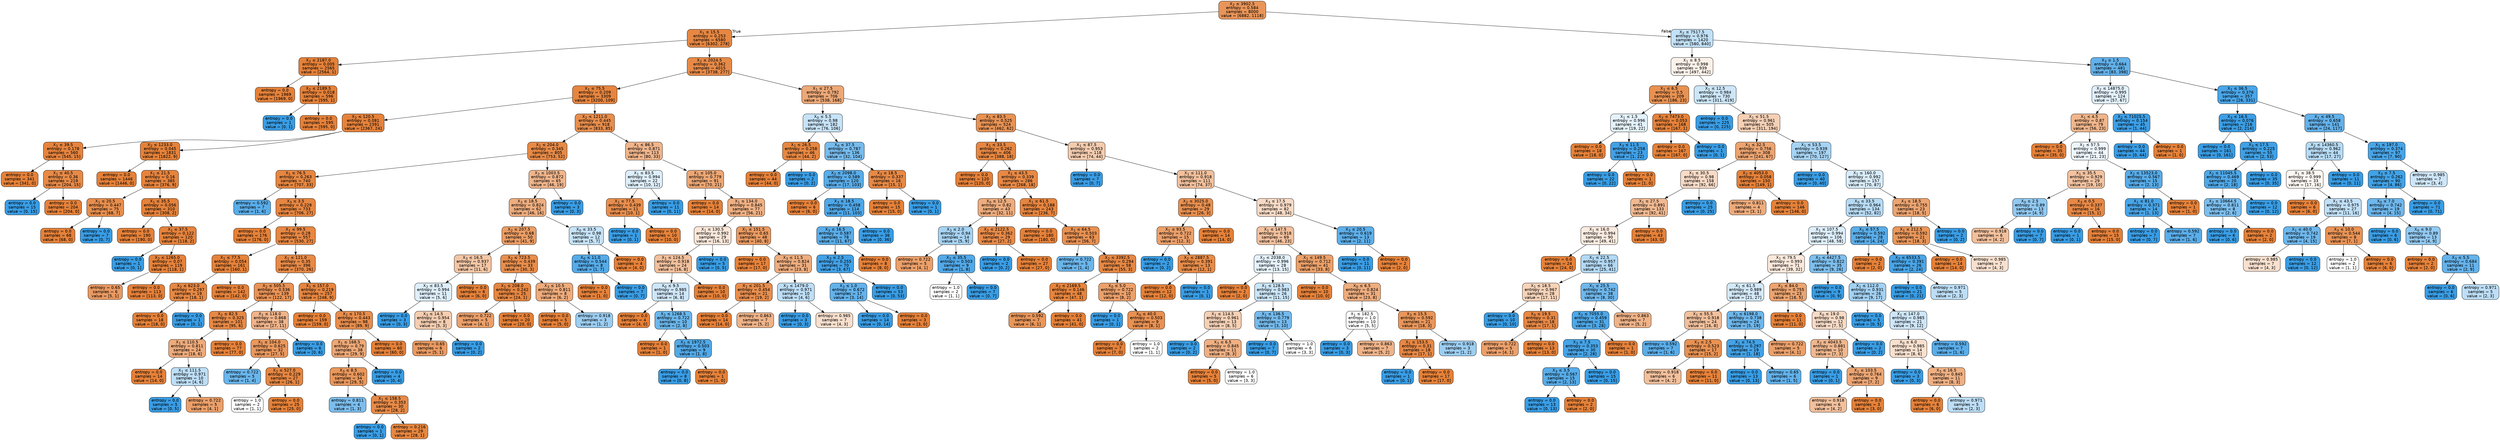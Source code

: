 digraph Tree {
node [shape=box, style="filled, rounded", color="black", fontname=helvetica] ;
edge [fontname=helvetica] ;
0 [label=<X<SUB>2</SUB> &le; 3902.5<br/>entropy = 0.584<br/>samples = 8000<br/>value = [6882, 1118]>, fillcolor="#e99559"] ;
1 [label=<X<SUB>1</SUB> &le; 15.5<br/>entropy = 0.253<br/>samples = 6580<br/>value = [6302, 278]>, fillcolor="#e68742"] ;
0 -> 1 [labeldistance=2.5, labelangle=45, headlabel="True"] ;
2 [label=<X<SUB>2</SUB> &le; 2187.0<br/>entropy = 0.005<br/>samples = 2565<br/>value = [2564, 1]>, fillcolor="#e58139"] ;
1 -> 2 ;
3 [label=<entropy = 0.0<br/>samples = 1969<br/>value = [1969, 0]>, fillcolor="#e58139"] ;
2 -> 3 ;
4 [label=<X<SUB>2</SUB> &le; 2189.5<br/>entropy = 0.018<br/>samples = 596<br/>value = [595, 1]>, fillcolor="#e58139"] ;
2 -> 4 ;
5 [label=<entropy = 0.0<br/>samples = 1<br/>value = [0, 1]>, fillcolor="#399de5"] ;
4 -> 5 ;
6 [label=<entropy = 0.0<br/>samples = 595<br/>value = [595, 0]>, fillcolor="#e58139"] ;
4 -> 6 ;
7 [label=<X<SUB>2</SUB> &le; 2024.5<br/>entropy = 0.362<br/>samples = 4015<br/>value = [3738, 277]>, fillcolor="#e78a48"] ;
1 -> 7 ;
8 [label=<X<SUB>1</SUB> &le; 75.5<br/>entropy = 0.209<br/>samples = 3309<br/>value = [3200, 109]>, fillcolor="#e68540"] ;
7 -> 8 ;
9 [label=<X<SUB>2</SUB> &le; 120.5<br/>entropy = 0.081<br/>samples = 2391<br/>value = [2367, 24]>, fillcolor="#e5823b"] ;
8 -> 9 ;
10 [label=<X<SUB>1</SUB> &le; 39.5<br/>entropy = 0.178<br/>samples = 560<br/>value = [545, 15]>, fillcolor="#e6843e"] ;
9 -> 10 ;
11 [label=<entropy = 0.0<br/>samples = 341<br/>value = [341, 0]>, fillcolor="#e58139"] ;
10 -> 11 ;
12 [label=<X<SUB>1</SUB> &le; 40.5<br/>entropy = 0.36<br/>samples = 219<br/>value = [204, 15]>, fillcolor="#e78a48"] ;
10 -> 12 ;
13 [label=<entropy = 0.0<br/>samples = 15<br/>value = [0, 15]>, fillcolor="#399de5"] ;
12 -> 13 ;
14 [label=<entropy = 0.0<br/>samples = 204<br/>value = [204, 0]>, fillcolor="#e58139"] ;
12 -> 14 ;
15 [label=<X<SUB>2</SUB> &le; 1233.0<br/>entropy = 0.045<br/>samples = 1831<br/>value = [1822, 9]>, fillcolor="#e5823a"] ;
9 -> 15 ;
16 [label=<entropy = 0.0<br/>samples = 1446<br/>value = [1446, 0]>, fillcolor="#e58139"] ;
15 -> 16 ;
17 [label=<X<SUB>1</SUB> &le; 21.5<br/>entropy = 0.16<br/>samples = 385<br/>value = [376, 9]>, fillcolor="#e6843e"] ;
15 -> 17 ;
18 [label=<X<SUB>1</SUB> &le; 20.5<br/>entropy = 0.447<br/>samples = 75<br/>value = [68, 7]>, fillcolor="#e88e4d"] ;
17 -> 18 ;
19 [label=<entropy = 0.0<br/>samples = 68<br/>value = [68, 0]>, fillcolor="#e58139"] ;
18 -> 19 ;
20 [label=<entropy = 0.0<br/>samples = 7<br/>value = [0, 7]>, fillcolor="#399de5"] ;
18 -> 20 ;
21 [label=<X<SUB>1</SUB> &le; 35.5<br/>entropy = 0.056<br/>samples = 310<br/>value = [308, 2]>, fillcolor="#e5823a"] ;
17 -> 21 ;
22 [label=<entropy = 0.0<br/>samples = 190<br/>value = [190, 0]>, fillcolor="#e58139"] ;
21 -> 22 ;
23 [label=<X<SUB>1</SUB> &le; 37.5<br/>entropy = 0.122<br/>samples = 120<br/>value = [118, 2]>, fillcolor="#e5833c"] ;
21 -> 23 ;
24 [label=<entropy = 0.0<br/>samples = 1<br/>value = [0, 1]>, fillcolor="#399de5"] ;
23 -> 24 ;
25 [label=<X<SUB>2</SUB> &le; 1265.0<br/>entropy = 0.07<br/>samples = 119<br/>value = [118, 1]>, fillcolor="#e5823b"] ;
23 -> 25 ;
26 [label=<entropy = 0.65<br/>samples = 6<br/>value = [5, 1]>, fillcolor="#ea9a61"] ;
25 -> 26 ;
27 [label=<entropy = 0.0<br/>samples = 113<br/>value = [113, 0]>, fillcolor="#e58139"] ;
25 -> 27 ;
28 [label=<X<SUB>2</SUB> &le; 1211.0<br/>entropy = 0.445<br/>samples = 918<br/>value = [833, 85]>, fillcolor="#e88e4d"] ;
8 -> 28 ;
29 [label=<X<SUB>1</SUB> &le; 204.0<br/>entropy = 0.345<br/>samples = 805<br/>value = [753, 52]>, fillcolor="#e78a47"] ;
28 -> 29 ;
30 [label=<X<SUB>1</SUB> &le; 76.5<br/>entropy = 0.263<br/>samples = 740<br/>value = [707, 33]>, fillcolor="#e68742"] ;
29 -> 30 ;
31 [label=<entropy = 0.592<br/>samples = 7<br/>value = [1, 6]>, fillcolor="#5aade9"] ;
30 -> 31 ;
32 [label=<X<SUB>3</SUB> &le; 3.5<br/>entropy = 0.228<br/>samples = 733<br/>value = [706, 27]>, fillcolor="#e68641"] ;
30 -> 32 ;
33 [label=<entropy = 0.0<br/>samples = 176<br/>value = [176, 0]>, fillcolor="#e58139"] ;
32 -> 33 ;
34 [label=<X<SUB>1</SUB> &le; 99.5<br/>entropy = 0.28<br/>samples = 557<br/>value = [530, 27]>, fillcolor="#e68743"] ;
32 -> 34 ;
35 [label=<X<SUB>1</SUB> &le; 77.5<br/>entropy = 0.054<br/>samples = 161<br/>value = [160, 1]>, fillcolor="#e5823a"] ;
34 -> 35 ;
36 [label=<X<SUB>2</SUB> &le; 623.0<br/>entropy = 0.297<br/>samples = 19<br/>value = [18, 1]>, fillcolor="#e68844"] ;
35 -> 36 ;
37 [label=<entropy = 0.0<br/>samples = 18<br/>value = [18, 0]>, fillcolor="#e58139"] ;
36 -> 37 ;
38 [label=<entropy = 0.0<br/>samples = 1<br/>value = [0, 1]>, fillcolor="#399de5"] ;
36 -> 38 ;
39 [label=<entropy = 0.0<br/>samples = 142<br/>value = [142, 0]>, fillcolor="#e58139"] ;
35 -> 39 ;
40 [label=<X<SUB>1</SUB> &le; 121.0<br/>entropy = 0.35<br/>samples = 396<br/>value = [370, 26]>, fillcolor="#e78a47"] ;
34 -> 40 ;
41 [label=<X<SUB>2</SUB> &le; 505.5<br/>entropy = 0.536<br/>samples = 139<br/>value = [122, 17]>, fillcolor="#e99355"] ;
40 -> 41 ;
42 [label=<X<SUB>2</SUB> &le; 82.5<br/>entropy = 0.325<br/>samples = 101<br/>value = [95, 6]>, fillcolor="#e78946"] ;
41 -> 42 ;
43 [label=<X<SUB>1</SUB> &le; 110.5<br/>entropy = 0.811<br/>samples = 24<br/>value = [18, 6]>, fillcolor="#eeab7b"] ;
42 -> 43 ;
44 [label=<entropy = 0.0<br/>samples = 14<br/>value = [14, 0]>, fillcolor="#e58139"] ;
43 -> 44 ;
45 [label=<X<SUB>1</SUB> &le; 111.5<br/>entropy = 0.971<br/>samples = 10<br/>value = [4, 6]>, fillcolor="#bddef6"] ;
43 -> 45 ;
46 [label=<entropy = 0.0<br/>samples = 5<br/>value = [0, 5]>, fillcolor="#399de5"] ;
45 -> 46 ;
47 [label=<entropy = 0.722<br/>samples = 5<br/>value = [4, 1]>, fillcolor="#eca06a"] ;
45 -> 47 ;
48 [label=<entropy = 0.0<br/>samples = 77<br/>value = [77, 0]>, fillcolor="#e58139"] ;
42 -> 48 ;
49 [label=<X<SUB>1</SUB> &le; 118.0<br/>entropy = 0.868<br/>samples = 38<br/>value = [27, 11]>, fillcolor="#f0b48a"] ;
41 -> 49 ;
50 [label=<X<SUB>1</SUB> &le; 104.0<br/>entropy = 0.625<br/>samples = 32<br/>value = [27, 5]>, fillcolor="#ea985e"] ;
49 -> 50 ;
51 [label=<entropy = 0.722<br/>samples = 5<br/>value = [1, 4]>, fillcolor="#6ab6ec"] ;
50 -> 51 ;
52 [label=<X<SUB>2</SUB> &le; 527.0<br/>entropy = 0.229<br/>samples = 27<br/>value = [26, 1]>, fillcolor="#e68641"] ;
50 -> 52 ;
53 [label=<entropy = 1.0<br/>samples = 2<br/>value = [1, 1]>, fillcolor="#ffffff"] ;
52 -> 53 ;
54 [label=<entropy = 0.0<br/>samples = 25<br/>value = [25, 0]>, fillcolor="#e58139"] ;
52 -> 54 ;
55 [label=<entropy = 0.0<br/>samples = 6<br/>value = [0, 6]>, fillcolor="#399de5"] ;
49 -> 55 ;
56 [label=<X<SUB>1</SUB> &le; 157.0<br/>entropy = 0.219<br/>samples = 257<br/>value = [248, 9]>, fillcolor="#e68640"] ;
40 -> 56 ;
57 [label=<entropy = 0.0<br/>samples = 159<br/>value = [159, 0]>, fillcolor="#e58139"] ;
56 -> 57 ;
58 [label=<X<SUB>1</SUB> &le; 170.5<br/>entropy = 0.443<br/>samples = 98<br/>value = [89, 9]>, fillcolor="#e88e4d"] ;
56 -> 58 ;
59 [label=<X<SUB>1</SUB> &le; 168.5<br/>entropy = 0.79<br/>samples = 38<br/>value = [29, 9]>, fillcolor="#eda876"] ;
58 -> 59 ;
60 [label=<X<SUB>3</SUB> &le; 8.5<br/>entropy = 0.602<br/>samples = 34<br/>value = [29, 5]>, fillcolor="#e9975b"] ;
59 -> 60 ;
61 [label=<entropy = 0.811<br/>samples = 4<br/>value = [1, 3]>, fillcolor="#7bbeee"] ;
60 -> 61 ;
62 [label=<X<SUB>1</SUB> &le; 158.5<br/>entropy = 0.353<br/>samples = 30<br/>value = [28, 2]>, fillcolor="#e78a47"] ;
60 -> 62 ;
63 [label=<entropy = 0.0<br/>samples = 1<br/>value = [0, 1]>, fillcolor="#399de5"] ;
62 -> 63 ;
64 [label=<entropy = 0.216<br/>samples = 29<br/>value = [28, 1]>, fillcolor="#e68640"] ;
62 -> 64 ;
65 [label=<entropy = 0.0<br/>samples = 4<br/>value = [0, 4]>, fillcolor="#399de5"] ;
59 -> 65 ;
66 [label=<entropy = 0.0<br/>samples = 60<br/>value = [60, 0]>, fillcolor="#e58139"] ;
58 -> 66 ;
67 [label=<X<SUB>2</SUB> &le; 1003.5<br/>entropy = 0.872<br/>samples = 65<br/>value = [46, 19]>, fillcolor="#f0b58b"] ;
29 -> 67 ;
68 [label=<X<SUB>3</SUB> &le; 18.5<br/>entropy = 0.824<br/>samples = 62<br/>value = [46, 16]>, fillcolor="#eead7e"] ;
67 -> 68 ;
69 [label=<X<SUB>2</SUB> &le; 207.5<br/>entropy = 0.68<br/>samples = 50<br/>value = [41, 9]>, fillcolor="#eb9d64"] ;
68 -> 69 ;
70 [label=<X<SUB>3</SUB> &le; 16.5<br/>entropy = 0.937<br/>samples = 17<br/>value = [11, 6]>, fillcolor="#f3c6a5"] ;
69 -> 70 ;
71 [label=<X<SUB>2</SUB> &le; 83.5<br/>entropy = 0.994<br/>samples = 11<br/>value = [5, 6]>, fillcolor="#deeffb"] ;
70 -> 71 ;
72 [label=<entropy = 0.0<br/>samples = 3<br/>value = [0, 3]>, fillcolor="#399de5"] ;
71 -> 72 ;
73 [label=<X<SUB>3</SUB> &le; 14.5<br/>entropy = 0.954<br/>samples = 8<br/>value = [5, 3]>, fillcolor="#f5cdb0"] ;
71 -> 73 ;
74 [label=<entropy = 0.65<br/>samples = 6<br/>value = [5, 1]>, fillcolor="#ea9a61"] ;
73 -> 74 ;
75 [label=<entropy = 0.0<br/>samples = 2<br/>value = [0, 2]>, fillcolor="#399de5"] ;
73 -> 75 ;
76 [label=<entropy = 0.0<br/>samples = 6<br/>value = [6, 0]>, fillcolor="#e58139"] ;
70 -> 76 ;
77 [label=<X<SUB>2</SUB> &le; 723.5<br/>entropy = 0.439<br/>samples = 33<br/>value = [30, 3]>, fillcolor="#e88e4d"] ;
69 -> 77 ;
78 [label=<X<SUB>1</SUB> &le; 208.0<br/>entropy = 0.242<br/>samples = 25<br/>value = [24, 1]>, fillcolor="#e68641"] ;
77 -> 78 ;
79 [label=<entropy = 0.722<br/>samples = 5<br/>value = [4, 1]>, fillcolor="#eca06a"] ;
78 -> 79 ;
80 [label=<entropy = 0.0<br/>samples = 20<br/>value = [20, 0]>, fillcolor="#e58139"] ;
78 -> 80 ;
81 [label=<X<SUB>3</SUB> &le; 10.5<br/>entropy = 0.811<br/>samples = 8<br/>value = [6, 2]>, fillcolor="#eeab7b"] ;
77 -> 81 ;
82 [label=<entropy = 0.0<br/>samples = 5<br/>value = [5, 0]>, fillcolor="#e58139"] ;
81 -> 82 ;
83 [label=<entropy = 0.918<br/>samples = 3<br/>value = [1, 2]>, fillcolor="#9ccef2"] ;
81 -> 83 ;
84 [label=<X<SUB>0</SUB> &le; 33.5<br/>entropy = 0.98<br/>samples = 12<br/>value = [5, 7]>, fillcolor="#c6e3f8"] ;
68 -> 84 ;
85 [label=<X<SUB>0</SUB> &le; 11.0<br/>entropy = 0.544<br/>samples = 8<br/>value = [1, 7]>, fillcolor="#55abe9"] ;
84 -> 85 ;
86 [label=<entropy = 0.0<br/>samples = 1<br/>value = [1, 0]>, fillcolor="#e58139"] ;
85 -> 86 ;
87 [label=<entropy = 0.0<br/>samples = 7<br/>value = [0, 7]>, fillcolor="#399de5"] ;
85 -> 87 ;
88 [label=<entropy = 0.0<br/>samples = 4<br/>value = [4, 0]>, fillcolor="#e58139"] ;
84 -> 88 ;
89 [label=<entropy = 0.0<br/>samples = 3<br/>value = [0, 3]>, fillcolor="#399de5"] ;
67 -> 89 ;
90 [label=<X<SUB>1</SUB> &le; 86.5<br/>entropy = 0.871<br/>samples = 113<br/>value = [80, 33]>, fillcolor="#f0b58b"] ;
28 -> 90 ;
91 [label=<X<SUB>1</SUB> &le; 83.5<br/>entropy = 0.994<br/>samples = 22<br/>value = [10, 12]>, fillcolor="#deeffb"] ;
90 -> 91 ;
92 [label=<X<SUB>1</SUB> &le; 77.5<br/>entropy = 0.439<br/>samples = 11<br/>value = [10, 1]>, fillcolor="#e88e4d"] ;
91 -> 92 ;
93 [label=<entropy = 0.0<br/>samples = 1<br/>value = [0, 1]>, fillcolor="#399de5"] ;
92 -> 93 ;
94 [label=<entropy = 0.0<br/>samples = 10<br/>value = [10, 0]>, fillcolor="#e58139"] ;
92 -> 94 ;
95 [label=<entropy = 0.0<br/>samples = 11<br/>value = [0, 11]>, fillcolor="#399de5"] ;
91 -> 95 ;
96 [label=<X<SUB>1</SUB> &le; 105.0<br/>entropy = 0.779<br/>samples = 91<br/>value = [70, 21]>, fillcolor="#eda774"] ;
90 -> 96 ;
97 [label=<entropy = 0.0<br/>samples = 14<br/>value = [14, 0]>, fillcolor="#e58139"] ;
96 -> 97 ;
98 [label=<X<SUB>1</SUB> &le; 134.0<br/>entropy = 0.845<br/>samples = 77<br/>value = [56, 21]>, fillcolor="#efb083"] ;
96 -> 98 ;
99 [label=<X<SUB>1</SUB> &le; 130.5<br/>entropy = 0.992<br/>samples = 29<br/>value = [16, 13]>, fillcolor="#fae7da"] ;
98 -> 99 ;
100 [label=<X<SUB>1</SUB> &le; 124.5<br/>entropy = 0.918<br/>samples = 24<br/>value = [16, 8]>, fillcolor="#f2c09c"] ;
99 -> 100 ;
101 [label=<X<SUB>0</SUB> &le; 9.5<br/>entropy = 0.985<br/>samples = 14<br/>value = [6, 8]>, fillcolor="#cee6f8"] ;
100 -> 101 ;
102 [label=<entropy = 0.0<br/>samples = 4<br/>value = [4, 0]>, fillcolor="#e58139"] ;
101 -> 102 ;
103 [label=<X<SUB>2</SUB> &le; 1268.5<br/>entropy = 0.722<br/>samples = 10<br/>value = [2, 8]>, fillcolor="#6ab6ec"] ;
101 -> 103 ;
104 [label=<entropy = 0.0<br/>samples = 1<br/>value = [1, 0]>, fillcolor="#e58139"] ;
103 -> 104 ;
105 [label=<X<SUB>2</SUB> &le; 1972.5<br/>entropy = 0.503<br/>samples = 9<br/>value = [1, 8]>, fillcolor="#52a9e8"] ;
103 -> 105 ;
106 [label=<entropy = 0.0<br/>samples = 8<br/>value = [0, 8]>, fillcolor="#399de5"] ;
105 -> 106 ;
107 [label=<entropy = 0.0<br/>samples = 1<br/>value = [1, 0]>, fillcolor="#e58139"] ;
105 -> 107 ;
108 [label=<entropy = 0.0<br/>samples = 10<br/>value = [10, 0]>, fillcolor="#e58139"] ;
100 -> 108 ;
109 [label=<entropy = 0.0<br/>samples = 5<br/>value = [0, 5]>, fillcolor="#399de5"] ;
99 -> 109 ;
110 [label=<X<SUB>1</SUB> &le; 151.5<br/>entropy = 0.65<br/>samples = 48<br/>value = [40, 8]>, fillcolor="#ea9a61"] ;
98 -> 110 ;
111 [label=<entropy = 0.0<br/>samples = 17<br/>value = [17, 0]>, fillcolor="#e58139"] ;
110 -> 111 ;
112 [label=<X<SUB>3</SUB> &le; 11.5<br/>entropy = 0.824<br/>samples = 31<br/>value = [23, 8]>, fillcolor="#eead7e"] ;
110 -> 112 ;
113 [label=<X<SUB>1</SUB> &le; 201.5<br/>entropy = 0.454<br/>samples = 21<br/>value = [19, 2]>, fillcolor="#e88e4e"] ;
112 -> 113 ;
114 [label=<entropy = 0.0<br/>samples = 14<br/>value = [14, 0]>, fillcolor="#e58139"] ;
113 -> 114 ;
115 [label=<entropy = 0.863<br/>samples = 7<br/>value = [5, 2]>, fillcolor="#efb388"] ;
113 -> 115 ;
116 [label=<X<SUB>2</SUB> &le; 1479.0<br/>entropy = 0.971<br/>samples = 10<br/>value = [4, 6]>, fillcolor="#bddef6"] ;
112 -> 116 ;
117 [label=<entropy = 0.0<br/>samples = 3<br/>value = [0, 3]>, fillcolor="#399de5"] ;
116 -> 117 ;
118 [label=<entropy = 0.985<br/>samples = 7<br/>value = [4, 3]>, fillcolor="#f8e0ce"] ;
116 -> 118 ;
119 [label=<X<SUB>1</SUB> &le; 27.5<br/>entropy = 0.792<br/>samples = 706<br/>value = [538, 168]>, fillcolor="#eda877"] ;
7 -> 119 ;
120 [label=<X<SUB>0</SUB> &le; 5.5<br/>entropy = 0.98<br/>samples = 182<br/>value = [76, 106]>, fillcolor="#c7e3f8"] ;
119 -> 120 ;
121 [label=<X<SUB>1</SUB> &le; 26.5<br/>entropy = 0.258<br/>samples = 46<br/>value = [44, 2]>, fillcolor="#e68742"] ;
120 -> 121 ;
122 [label=<entropy = 0.0<br/>samples = 44<br/>value = [44, 0]>, fillcolor="#e58139"] ;
121 -> 122 ;
123 [label=<entropy = 0.0<br/>samples = 2<br/>value = [0, 2]>, fillcolor="#399de5"] ;
121 -> 123 ;
124 [label=<X<SUB>0</SUB> &le; 37.5<br/>entropy = 0.787<br/>samples = 136<br/>value = [32, 104]>, fillcolor="#76bbed"] ;
120 -> 124 ;
125 [label=<X<SUB>2</SUB> &le; 2098.0<br/>entropy = 0.589<br/>samples = 120<br/>value = [17, 103]>, fillcolor="#5aade9"] ;
124 -> 125 ;
126 [label=<entropy = 0.0<br/>samples = 6<br/>value = [6, 0]>, fillcolor="#e58139"] ;
125 -> 126 ;
127 [label=<X<SUB>3</SUB> &le; 18.5<br/>entropy = 0.458<br/>samples = 114<br/>value = [11, 103]>, fillcolor="#4ea7e8"] ;
125 -> 127 ;
128 [label=<X<SUB>3</SUB> &le; 16.5<br/>entropy = 0.587<br/>samples = 78<br/>value = [11, 67]>, fillcolor="#5aade9"] ;
127 -> 128 ;
129 [label=<X<SUB>3</SUB> &le; 2.5<br/>entropy = 0.255<br/>samples = 70<br/>value = [3, 67]>, fillcolor="#42a1e6"] ;
128 -> 129 ;
130 [label=<X<SUB>3</SUB> &le; 1.0<br/>entropy = 0.672<br/>samples = 17<br/>value = [3, 14]>, fillcolor="#63b2eb"] ;
129 -> 130 ;
131 [label=<entropy = 0.0<br/>samples = 14<br/>value = [0, 14]>, fillcolor="#399de5"] ;
130 -> 131 ;
132 [label=<entropy = 0.0<br/>samples = 3<br/>value = [3, 0]>, fillcolor="#e58139"] ;
130 -> 132 ;
133 [label=<entropy = 0.0<br/>samples = 53<br/>value = [0, 53]>, fillcolor="#399de5"] ;
129 -> 133 ;
134 [label=<entropy = 0.0<br/>samples = 8<br/>value = [8, 0]>, fillcolor="#e58139"] ;
128 -> 134 ;
135 [label=<entropy = 0.0<br/>samples = 36<br/>value = [0, 36]>, fillcolor="#399de5"] ;
127 -> 135 ;
136 [label=<X<SUB>3</SUB> &le; 18.5<br/>entropy = 0.337<br/>samples = 16<br/>value = [15, 1]>, fillcolor="#e78946"] ;
124 -> 136 ;
137 [label=<entropy = 0.0<br/>samples = 15<br/>value = [15, 0]>, fillcolor="#e58139"] ;
136 -> 137 ;
138 [label=<entropy = 0.0<br/>samples = 1<br/>value = [0, 1]>, fillcolor="#399de5"] ;
136 -> 138 ;
139 [label=<X<SUB>1</SUB> &le; 83.5<br/>entropy = 0.525<br/>samples = 524<br/>value = [462, 62]>, fillcolor="#e89254"] ;
119 -> 139 ;
140 [label=<X<SUB>1</SUB> &le; 33.5<br/>entropy = 0.262<br/>samples = 406<br/>value = [388, 18]>, fillcolor="#e68742"] ;
139 -> 140 ;
141 [label=<entropy = 0.0<br/>samples = 120<br/>value = [120, 0]>, fillcolor="#e58139"] ;
140 -> 141 ;
142 [label=<X<SUB>1</SUB> &le; 43.5<br/>entropy = 0.339<br/>samples = 286<br/>value = [268, 18]>, fillcolor="#e78946"] ;
140 -> 142 ;
143 [label=<X<SUB>0</SUB> &le; 12.5<br/>entropy = 0.82<br/>samples = 43<br/>value = [32, 11]>, fillcolor="#eeac7d"] ;
142 -> 143 ;
144 [label=<X<SUB>3</SUB> &le; 2.0<br/>entropy = 0.94<br/>samples = 14<br/>value = [5, 9]>, fillcolor="#a7d3f3"] ;
143 -> 144 ;
145 [label=<entropy = 0.722<br/>samples = 5<br/>value = [4, 1]>, fillcolor="#eca06a"] ;
144 -> 145 ;
146 [label=<X<SUB>1</SUB> &le; 35.5<br/>entropy = 0.503<br/>samples = 9<br/>value = [1, 8]>, fillcolor="#52a9e8"] ;
144 -> 146 ;
147 [label=<entropy = 1.0<br/>samples = 2<br/>value = [1, 1]>, fillcolor="#ffffff"] ;
146 -> 147 ;
148 [label=<entropy = 0.0<br/>samples = 7<br/>value = [0, 7]>, fillcolor="#399de5"] ;
146 -> 148 ;
149 [label=<X<SUB>2</SUB> &le; 2122.5<br/>entropy = 0.362<br/>samples = 29<br/>value = [27, 2]>, fillcolor="#e78a48"] ;
143 -> 149 ;
150 [label=<entropy = 0.0<br/>samples = 2<br/>value = [0, 2]>, fillcolor="#399de5"] ;
149 -> 150 ;
151 [label=<entropy = 0.0<br/>samples = 27<br/>value = [27, 0]>, fillcolor="#e58139"] ;
149 -> 151 ;
152 [label=<X<SUB>1</SUB> &le; 61.5<br/>entropy = 0.188<br/>samples = 243<br/>value = [236, 7]>, fillcolor="#e6853f"] ;
142 -> 152 ;
153 [label=<entropy = 0.0<br/>samples = 180<br/>value = [180, 0]>, fillcolor="#e58139"] ;
152 -> 153 ;
154 [label=<X<SUB>1</SUB> &le; 64.5<br/>entropy = 0.503<br/>samples = 63<br/>value = [56, 7]>, fillcolor="#e89152"] ;
152 -> 154 ;
155 [label=<entropy = 0.722<br/>samples = 5<br/>value = [1, 4]>, fillcolor="#6ab6ec"] ;
154 -> 155 ;
156 [label=<X<SUB>2</SUB> &le; 3392.5<br/>entropy = 0.294<br/>samples = 58<br/>value = [55, 3]>, fillcolor="#e68844"] ;
154 -> 156 ;
157 [label=<X<SUB>2</SUB> &le; 2169.5<br/>entropy = 0.146<br/>samples = 48<br/>value = [47, 1]>, fillcolor="#e6843d"] ;
156 -> 157 ;
158 [label=<entropy = 0.592<br/>samples = 7<br/>value = [6, 1]>, fillcolor="#e9965a"] ;
157 -> 158 ;
159 [label=<entropy = 0.0<br/>samples = 41<br/>value = [41, 0]>, fillcolor="#e58139"] ;
157 -> 159 ;
160 [label=<X<SUB>0</SUB> &le; 5.0<br/>entropy = 0.722<br/>samples = 10<br/>value = [8, 2]>, fillcolor="#eca06a"] ;
156 -> 160 ;
161 [label=<entropy = 0.0<br/>samples = 1<br/>value = [0, 1]>, fillcolor="#399de5"] ;
160 -> 161 ;
162 [label=<X<SUB>0</SUB> &le; 40.0<br/>entropy = 0.503<br/>samples = 9<br/>value = [8, 1]>, fillcolor="#e89152"] ;
160 -> 162 ;
163 [label=<entropy = 0.0<br/>samples = 7<br/>value = [7, 0]>, fillcolor="#e58139"] ;
162 -> 163 ;
164 [label=<entropy = 1.0<br/>samples = 2<br/>value = [1, 1]>, fillcolor="#ffffff"] ;
162 -> 164 ;
165 [label=<X<SUB>1</SUB> &le; 87.5<br/>entropy = 0.953<br/>samples = 118<br/>value = [74, 44]>, fillcolor="#f4ccaf"] ;
139 -> 165 ;
166 [label=<entropy = 0.0<br/>samples = 7<br/>value = [0, 7]>, fillcolor="#399de5"] ;
165 -> 166 ;
167 [label=<X<SUB>1</SUB> &le; 111.0<br/>entropy = 0.918<br/>samples = 111<br/>value = [74, 37]>, fillcolor="#f2c09c"] ;
165 -> 167 ;
168 [label=<X<SUB>2</SUB> &le; 3025.0<br/>entropy = 0.48<br/>samples = 29<br/>value = [26, 3]>, fillcolor="#e89050"] ;
167 -> 168 ;
169 [label=<X<SUB>1</SUB> &le; 93.5<br/>entropy = 0.722<br/>samples = 15<br/>value = [12, 3]>, fillcolor="#eca06a"] ;
168 -> 169 ;
170 [label=<entropy = 0.0<br/>samples = 2<br/>value = [0, 2]>, fillcolor="#399de5"] ;
169 -> 170 ;
171 [label=<X<SUB>2</SUB> &le; 2887.5<br/>entropy = 0.391<br/>samples = 13<br/>value = [12, 1]>, fillcolor="#e78c49"] ;
169 -> 171 ;
172 [label=<entropy = 0.0<br/>samples = 12<br/>value = [12, 0]>, fillcolor="#e58139"] ;
171 -> 172 ;
173 [label=<entropy = 0.0<br/>samples = 1<br/>value = [0, 1]>, fillcolor="#399de5"] ;
171 -> 173 ;
174 [label=<entropy = 0.0<br/>samples = 14<br/>value = [14, 0]>, fillcolor="#e58139"] ;
168 -> 174 ;
175 [label=<X<SUB>3</SUB> &le; 17.5<br/>entropy = 0.979<br/>samples = 82<br/>value = [48, 34]>, fillcolor="#f7dac5"] ;
167 -> 175 ;
176 [label=<X<SUB>1</SUB> &le; 147.5<br/>entropy = 0.918<br/>samples = 69<br/>value = [46, 23]>, fillcolor="#f2c09c"] ;
175 -> 176 ;
177 [label=<X<SUB>2</SUB> &le; 2038.0<br/>entropy = 0.996<br/>samples = 28<br/>value = [13, 15]>, fillcolor="#e5f2fc"] ;
176 -> 177 ;
178 [label=<entropy = 0.0<br/>samples = 2<br/>value = [2, 0]>, fillcolor="#e58139"] ;
177 -> 178 ;
179 [label=<X<SUB>1</SUB> &le; 128.5<br/>entropy = 0.983<br/>samples = 26<br/>value = [11, 15]>, fillcolor="#cae5f8"] ;
177 -> 179 ;
180 [label=<X<SUB>1</SUB> &le; 114.5<br/>entropy = 0.961<br/>samples = 13<br/>value = [8, 5]>, fillcolor="#f5d0b5"] ;
179 -> 180 ;
181 [label=<entropy = 0.0<br/>samples = 2<br/>value = [0, 2]>, fillcolor="#399de5"] ;
180 -> 181 ;
182 [label=<X<SUB>3</SUB> &le; 6.5<br/>entropy = 0.845<br/>samples = 11<br/>value = [8, 3]>, fillcolor="#efb083"] ;
180 -> 182 ;
183 [label=<entropy = 0.0<br/>samples = 5<br/>value = [5, 0]>, fillcolor="#e58139"] ;
182 -> 183 ;
184 [label=<entropy = 1.0<br/>samples = 6<br/>value = [3, 3]>, fillcolor="#ffffff"] ;
182 -> 184 ;
185 [label=<X<SUB>1</SUB> &le; 136.5<br/>entropy = 0.779<br/>samples = 13<br/>value = [3, 10]>, fillcolor="#74baed"] ;
179 -> 185 ;
186 [label=<entropy = 0.0<br/>samples = 7<br/>value = [0, 7]>, fillcolor="#399de5"] ;
185 -> 186 ;
187 [label=<entropy = 1.0<br/>samples = 6<br/>value = [3, 3]>, fillcolor="#ffffff"] ;
185 -> 187 ;
188 [label=<X<SUB>1</SUB> &le; 149.5<br/>entropy = 0.712<br/>samples = 41<br/>value = [33, 8]>, fillcolor="#eba069"] ;
176 -> 188 ;
189 [label=<entropy = 0.0<br/>samples = 10<br/>value = [10, 0]>, fillcolor="#e58139"] ;
188 -> 189 ;
190 [label=<X<SUB>0</SUB> &le; 6.5<br/>entropy = 0.824<br/>samples = 31<br/>value = [23, 8]>, fillcolor="#eead7e"] ;
188 -> 190 ;
191 [label=<X<SUB>1</SUB> &le; 182.5<br/>entropy = 1.0<br/>samples = 10<br/>value = [5, 5]>, fillcolor="#ffffff"] ;
190 -> 191 ;
192 [label=<entropy = 0.0<br/>samples = 3<br/>value = [0, 3]>, fillcolor="#399de5"] ;
191 -> 192 ;
193 [label=<entropy = 0.863<br/>samples = 7<br/>value = [5, 2]>, fillcolor="#efb388"] ;
191 -> 193 ;
194 [label=<X<SUB>3</SUB> &le; 15.5<br/>entropy = 0.592<br/>samples = 21<br/>value = [18, 3]>, fillcolor="#e9965a"] ;
190 -> 194 ;
195 [label=<X<SUB>1</SUB> &le; 153.5<br/>entropy = 0.31<br/>samples = 18<br/>value = [17, 1]>, fillcolor="#e78845"] ;
194 -> 195 ;
196 [label=<entropy = 0.0<br/>samples = 1<br/>value = [0, 1]>, fillcolor="#399de5"] ;
195 -> 196 ;
197 [label=<entropy = 0.0<br/>samples = 17<br/>value = [17, 0]>, fillcolor="#e58139"] ;
195 -> 197 ;
198 [label=<entropy = 0.918<br/>samples = 3<br/>value = [1, 2]>, fillcolor="#9ccef2"] ;
194 -> 198 ;
199 [label=<X<SUB>3</SUB> &le; 20.5<br/>entropy = 0.619<br/>samples = 13<br/>value = [2, 11]>, fillcolor="#5dafea"] ;
175 -> 199 ;
200 [label=<entropy = 0.0<br/>samples = 11<br/>value = [0, 11]>, fillcolor="#399de5"] ;
199 -> 200 ;
201 [label=<entropy = 0.0<br/>samples = 2<br/>value = [2, 0]>, fillcolor="#e58139"] ;
199 -> 201 ;
202 [label=<X<SUB>2</SUB> &le; 7517.5<br/>entropy = 0.976<br/>samples = 1420<br/>value = [580, 840]>, fillcolor="#c2e1f7"] ;
0 -> 202 [labeldistance=2.5, labelangle=-45, headlabel="False"] ;
203 [label=<X<SUB>1</SUB> &le; 8.5<br/>entropy = 0.998<br/>samples = 939<br/>value = [497, 442]>, fillcolor="#fcf1e9"] ;
202 -> 203 ;
204 [label=<X<SUB>1</SUB> &le; 6.5<br/>entropy = 0.5<br/>samples = 209<br/>value = [186, 23]>, fillcolor="#e89151"] ;
203 -> 204 ;
205 [label=<X<SUB>1</SUB> &le; 1.5<br/>entropy = 0.996<br/>samples = 41<br/>value = [19, 22]>, fillcolor="#e4f2fb"] ;
204 -> 205 ;
206 [label=<entropy = 0.0<br/>samples = 18<br/>value = [18, 0]>, fillcolor="#e58139"] ;
205 -> 206 ;
207 [label=<X<SUB>3</SUB> &le; 11.5<br/>entropy = 0.258<br/>samples = 23<br/>value = [1, 22]>, fillcolor="#42a1e6"] ;
205 -> 207 ;
208 [label=<entropy = 0.0<br/>samples = 22<br/>value = [0, 22]>, fillcolor="#399de5"] ;
207 -> 208 ;
209 [label=<entropy = 0.0<br/>samples = 1<br/>value = [1, 0]>, fillcolor="#e58139"] ;
207 -> 209 ;
210 [label=<X<SUB>2</SUB> &le; 7473.0<br/>entropy = 0.053<br/>samples = 168<br/>value = [167, 1]>, fillcolor="#e5823a"] ;
204 -> 210 ;
211 [label=<entropy = 0.0<br/>samples = 167<br/>value = [167, 0]>, fillcolor="#e58139"] ;
210 -> 211 ;
212 [label=<entropy = 0.0<br/>samples = 1<br/>value = [0, 1]>, fillcolor="#399de5"] ;
210 -> 212 ;
213 [label=<X<SUB>1</SUB> &le; 12.5<br/>entropy = 0.984<br/>samples = 730<br/>value = [311, 419]>, fillcolor="#cce6f8"] ;
203 -> 213 ;
214 [label=<entropy = 0.0<br/>samples = 225<br/>value = [0, 225]>, fillcolor="#399de5"] ;
213 -> 214 ;
215 [label=<X<SUB>1</SUB> &le; 51.5<br/>entropy = 0.961<br/>samples = 505<br/>value = [311, 194]>, fillcolor="#f5d0b5"] ;
213 -> 215 ;
216 [label=<X<SUB>1</SUB> &le; 32.5<br/>entropy = 0.756<br/>samples = 308<br/>value = [241, 67]>, fillcolor="#eca470"] ;
215 -> 216 ;
217 [label=<X<SUB>1</SUB> &le; 30.5<br/>entropy = 0.98<br/>samples = 158<br/>value = [92, 66]>, fillcolor="#f8dbc7"] ;
216 -> 217 ;
218 [label=<X<SUB>1</SUB> &le; 27.5<br/>entropy = 0.891<br/>samples = 133<br/>value = [92, 41]>, fillcolor="#f1b991"] ;
217 -> 218 ;
219 [label=<X<SUB>1</SUB> &le; 16.0<br/>entropy = 0.994<br/>samples = 90<br/>value = [49, 41]>, fillcolor="#fbeadf"] ;
218 -> 219 ;
220 [label=<entropy = 0.0<br/>samples = 24<br/>value = [24, 0]>, fillcolor="#e58139"] ;
219 -> 220 ;
221 [label=<X<SUB>1</SUB> &le; 22.5<br/>entropy = 0.957<br/>samples = 66<br/>value = [25, 41]>, fillcolor="#b2d9f5"] ;
219 -> 221 ;
222 [label=<X<SUB>1</SUB> &le; 18.5<br/>entropy = 0.967<br/>samples = 28<br/>value = [17, 11]>, fillcolor="#f6d3b9"] ;
221 -> 222 ;
223 [label=<entropy = 0.0<br/>samples = 10<br/>value = [0, 10]>, fillcolor="#399de5"] ;
222 -> 223 ;
224 [label=<X<SUB>0</SUB> &le; 19.5<br/>entropy = 0.31<br/>samples = 18<br/>value = [17, 1]>, fillcolor="#e78845"] ;
222 -> 224 ;
225 [label=<entropy = 0.722<br/>samples = 5<br/>value = [4, 1]>, fillcolor="#eca06a"] ;
224 -> 225 ;
226 [label=<entropy = 0.0<br/>samples = 13<br/>value = [13, 0]>, fillcolor="#e58139"] ;
224 -> 226 ;
227 [label=<X<SUB>1</SUB> &le; 25.5<br/>entropy = 0.742<br/>samples = 38<br/>value = [8, 30]>, fillcolor="#6eb7ec"] ;
221 -> 227 ;
228 [label=<X<SUB>2</SUB> &le; 7055.0<br/>entropy = 0.459<br/>samples = 31<br/>value = [3, 28]>, fillcolor="#4ea8e8"] ;
227 -> 228 ;
229 [label=<X<SUB>3</SUB> &le; 7.5<br/>entropy = 0.353<br/>samples = 30<br/>value = [2, 28]>, fillcolor="#47a4e7"] ;
228 -> 229 ;
230 [label=<X<SUB>3</SUB> &le; 3.5<br/>entropy = 0.567<br/>samples = 15<br/>value = [2, 13]>, fillcolor="#57ace9"] ;
229 -> 230 ;
231 [label=<entropy = 0.0<br/>samples = 13<br/>value = [0, 13]>, fillcolor="#399de5"] ;
230 -> 231 ;
232 [label=<entropy = 0.0<br/>samples = 2<br/>value = [2, 0]>, fillcolor="#e58139"] ;
230 -> 232 ;
233 [label=<entropy = 0.0<br/>samples = 15<br/>value = [0, 15]>, fillcolor="#399de5"] ;
229 -> 233 ;
234 [label=<entropy = 0.0<br/>samples = 1<br/>value = [1, 0]>, fillcolor="#e58139"] ;
228 -> 234 ;
235 [label=<entropy = 0.863<br/>samples = 7<br/>value = [5, 2]>, fillcolor="#efb388"] ;
227 -> 235 ;
236 [label=<entropy = 0.0<br/>samples = 43<br/>value = [43, 0]>, fillcolor="#e58139"] ;
218 -> 236 ;
237 [label=<entropy = 0.0<br/>samples = 25<br/>value = [0, 25]>, fillcolor="#399de5"] ;
217 -> 237 ;
238 [label=<X<SUB>2</SUB> &le; 4053.0<br/>entropy = 0.058<br/>samples = 150<br/>value = [149, 1]>, fillcolor="#e5823a"] ;
216 -> 238 ;
239 [label=<entropy = 0.811<br/>samples = 4<br/>value = [3, 1]>, fillcolor="#eeab7b"] ;
238 -> 239 ;
240 [label=<entropy = 0.0<br/>samples = 146<br/>value = [146, 0]>, fillcolor="#e58139"] ;
238 -> 240 ;
241 [label=<X<SUB>1</SUB> &le; 53.5<br/>entropy = 0.939<br/>samples = 197<br/>value = [70, 127]>, fillcolor="#a6d3f3"] ;
215 -> 241 ;
242 [label=<entropy = 0.0<br/>samples = 40<br/>value = [0, 40]>, fillcolor="#399de5"] ;
241 -> 242 ;
243 [label=<X<SUB>1</SUB> &le; 160.0<br/>entropy = 0.992<br/>samples = 157<br/>value = [70, 87]>, fillcolor="#d8ecfa"] ;
241 -> 243 ;
244 [label=<X<SUB>0</SUB> &le; 33.5<br/>entropy = 0.964<br/>samples = 134<br/>value = [52, 82]>, fillcolor="#b7dbf5"] ;
243 -> 244 ;
245 [label=<X<SUB>1</SUB> &le; 107.5<br/>entropy = 0.994<br/>samples = 106<br/>value = [48, 58]>, fillcolor="#ddeefb"] ;
244 -> 245 ;
246 [label=<X<SUB>1</SUB> &le; 79.5<br/>entropy = 0.993<br/>samples = 71<br/>value = [39, 32]>, fillcolor="#fae8db"] ;
245 -> 246 ;
247 [label=<X<SUB>1</SUB> &le; 61.5<br/>entropy = 0.989<br/>samples = 48<br/>value = [21, 27]>, fillcolor="#d3e9f9"] ;
246 -> 247 ;
248 [label=<X<SUB>1</SUB> &le; 55.5<br/>entropy = 0.918<br/>samples = 24<br/>value = [16, 8]>, fillcolor="#f2c09c"] ;
247 -> 248 ;
249 [label=<entropy = 0.592<br/>samples = 7<br/>value = [1, 6]>, fillcolor="#5aade9"] ;
248 -> 249 ;
250 [label=<X<SUB>3</SUB> &le; 2.5<br/>entropy = 0.523<br/>samples = 17<br/>value = [15, 2]>, fillcolor="#e89253"] ;
248 -> 250 ;
251 [label=<entropy = 0.918<br/>samples = 6<br/>value = [4, 2]>, fillcolor="#f2c09c"] ;
250 -> 251 ;
252 [label=<entropy = 0.0<br/>samples = 11<br/>value = [11, 0]>, fillcolor="#e58139"] ;
250 -> 252 ;
253 [label=<X<SUB>2</SUB> &le; 6198.0<br/>entropy = 0.738<br/>samples = 24<br/>value = [5, 19]>, fillcolor="#6db7ec"] ;
247 -> 253 ;
254 [label=<X<SUB>1</SUB> &le; 74.5<br/>entropy = 0.297<br/>samples = 19<br/>value = [1, 18]>, fillcolor="#44a2e6"] ;
253 -> 254 ;
255 [label=<entropy = 0.0<br/>samples = 13<br/>value = [0, 13]>, fillcolor="#399de5"] ;
254 -> 255 ;
256 [label=<entropy = 0.65<br/>samples = 6<br/>value = [1, 5]>, fillcolor="#61b1ea"] ;
254 -> 256 ;
257 [label=<entropy = 0.722<br/>samples = 5<br/>value = [4, 1]>, fillcolor="#eca06a"] ;
253 -> 257 ;
258 [label=<X<SUB>1</SUB> &le; 84.0<br/>entropy = 0.755<br/>samples = 23<br/>value = [18, 5]>, fillcolor="#eca470"] ;
246 -> 258 ;
259 [label=<entropy = 0.0<br/>samples = 11<br/>value = [11, 0]>, fillcolor="#e58139"] ;
258 -> 259 ;
260 [label=<X<SUB>0</SUB> &le; 19.0<br/>entropy = 0.98<br/>samples = 12<br/>value = [7, 5]>, fillcolor="#f8dbc6"] ;
258 -> 260 ;
261 [label=<X<SUB>2</SUB> &le; 4043.5<br/>entropy = 0.881<br/>samples = 10<br/>value = [7, 3]>, fillcolor="#f0b78e"] ;
260 -> 261 ;
262 [label=<entropy = 0.0<br/>samples = 1<br/>value = [0, 1]>, fillcolor="#399de5"] ;
261 -> 262 ;
263 [label=<X<SUB>1</SUB> &le; 103.5<br/>entropy = 0.764<br/>samples = 9<br/>value = [7, 2]>, fillcolor="#eca572"] ;
261 -> 263 ;
264 [label=<entropy = 0.918<br/>samples = 6<br/>value = [4, 2]>, fillcolor="#f2c09c"] ;
263 -> 264 ;
265 [label=<entropy = 0.0<br/>samples = 3<br/>value = [3, 0]>, fillcolor="#e58139"] ;
263 -> 265 ;
266 [label=<entropy = 0.0<br/>samples = 2<br/>value = [0, 2]>, fillcolor="#399de5"] ;
260 -> 266 ;
267 [label=<X<SUB>2</SUB> &le; 4427.5<br/>entropy = 0.822<br/>samples = 35<br/>value = [9, 26]>, fillcolor="#7ebfee"] ;
245 -> 267 ;
268 [label=<entropy = 0.0<br/>samples = 9<br/>value = [0, 9]>, fillcolor="#399de5"] ;
267 -> 268 ;
269 [label=<X<SUB>1</SUB> &le; 112.0<br/>entropy = 0.931<br/>samples = 26<br/>value = [9, 17]>, fillcolor="#a2d1f3"] ;
267 -> 269 ;
270 [label=<entropy = 0.0<br/>samples = 5<br/>value = [0, 5]>, fillcolor="#399de5"] ;
269 -> 270 ;
271 [label=<X<SUB>1</SUB> &le; 147.0<br/>entropy = 0.985<br/>samples = 21<br/>value = [9, 12]>, fillcolor="#cee6f8"] ;
269 -> 271 ;
272 [label=<X<SUB>0</SUB> &le; 6.0<br/>entropy = 0.985<br/>samples = 14<br/>value = [8, 6]>, fillcolor="#f8e0ce"] ;
271 -> 272 ;
273 [label=<entropy = 0.0<br/>samples = 3<br/>value = [0, 3]>, fillcolor="#399de5"] ;
272 -> 273 ;
274 [label=<X<SUB>3</SUB> &le; 16.5<br/>entropy = 0.845<br/>samples = 11<br/>value = [8, 3]>, fillcolor="#efb083"] ;
272 -> 274 ;
275 [label=<entropy = 0.0<br/>samples = 6<br/>value = [6, 0]>, fillcolor="#e58139"] ;
274 -> 275 ;
276 [label=<entropy = 0.971<br/>samples = 5<br/>value = [2, 3]>, fillcolor="#bddef6"] ;
274 -> 276 ;
277 [label=<entropy = 0.592<br/>samples = 7<br/>value = [1, 6]>, fillcolor="#5aade9"] ;
271 -> 277 ;
278 [label=<X<SUB>1</SUB> &le; 57.5<br/>entropy = 0.592<br/>samples = 28<br/>value = [4, 24]>, fillcolor="#5aade9"] ;
244 -> 278 ;
279 [label=<entropy = 0.0<br/>samples = 2<br/>value = [2, 0]>, fillcolor="#e58139"] ;
278 -> 279 ;
280 [label=<X<SUB>2</SUB> &le; 6533.5<br/>entropy = 0.391<br/>samples = 26<br/>value = [2, 24]>, fillcolor="#49a5e7"] ;
278 -> 280 ;
281 [label=<entropy = 0.0<br/>samples = 21<br/>value = [0, 21]>, fillcolor="#399de5"] ;
280 -> 281 ;
282 [label=<entropy = 0.971<br/>samples = 5<br/>value = [2, 3]>, fillcolor="#bddef6"] ;
280 -> 282 ;
283 [label=<X<SUB>3</SUB> &le; 18.5<br/>entropy = 0.755<br/>samples = 23<br/>value = [18, 5]>, fillcolor="#eca470"] ;
243 -> 283 ;
284 [label=<X<SUB>1</SUB> &le; 212.5<br/>entropy = 0.592<br/>samples = 21<br/>value = [18, 3]>, fillcolor="#e9965a"] ;
283 -> 284 ;
285 [label=<entropy = 0.0<br/>samples = 14<br/>value = [14, 0]>, fillcolor="#e58139"] ;
284 -> 285 ;
286 [label=<entropy = 0.985<br/>samples = 7<br/>value = [4, 3]>, fillcolor="#f8e0ce"] ;
284 -> 286 ;
287 [label=<entropy = 0.0<br/>samples = 2<br/>value = [0, 2]>, fillcolor="#399de5"] ;
283 -> 287 ;
288 [label=<X<SUB>3</SUB> &le; 1.5<br/>entropy = 0.664<br/>samples = 481<br/>value = [83, 398]>, fillcolor="#62b1ea"] ;
202 -> 288 ;
289 [label=<X<SUB>2</SUB> &le; 14875.0<br/>entropy = 0.995<br/>samples = 124<br/>value = [57, 67]>, fillcolor="#e1f0fb"] ;
288 -> 289 ;
290 [label=<X<SUB>1</SUB> &le; 4.5<br/>entropy = 0.87<br/>samples = 79<br/>value = [56, 23]>, fillcolor="#f0b58a"] ;
289 -> 290 ;
291 [label=<entropy = 0.0<br/>samples = 35<br/>value = [35, 0]>, fillcolor="#e58139"] ;
290 -> 291 ;
292 [label=<X<SUB>1</SUB> &le; 57.5<br/>entropy = 0.999<br/>samples = 44<br/>value = [21, 23]>, fillcolor="#eef6fd"] ;
290 -> 292 ;
293 [label=<X<SUB>1</SUB> &le; 35.5<br/>entropy = 0.929<br/>samples = 29<br/>value = [19, 10]>, fillcolor="#f3c3a1"] ;
292 -> 293 ;
294 [label=<X<SUB>0</SUB> &le; 2.5<br/>entropy = 0.89<br/>samples = 13<br/>value = [4, 9]>, fillcolor="#91c9f1"] ;
293 -> 294 ;
295 [label=<entropy = 0.918<br/>samples = 6<br/>value = [4, 2]>, fillcolor="#f2c09c"] ;
294 -> 295 ;
296 [label=<entropy = 0.0<br/>samples = 7<br/>value = [0, 7]>, fillcolor="#399de5"] ;
294 -> 296 ;
297 [label=<X<SUB>3</SUB> &le; 0.5<br/>entropy = 0.337<br/>samples = 16<br/>value = [15, 1]>, fillcolor="#e78946"] ;
293 -> 297 ;
298 [label=<entropy = 0.0<br/>samples = 1<br/>value = [0, 1]>, fillcolor="#399de5"] ;
297 -> 298 ;
299 [label=<entropy = 0.0<br/>samples = 15<br/>value = [15, 0]>, fillcolor="#e58139"] ;
297 -> 299 ;
300 [label=<X<SUB>2</SUB> &le; 13523.0<br/>entropy = 0.567<br/>samples = 15<br/>value = [2, 13]>, fillcolor="#57ace9"] ;
292 -> 300 ;
301 [label=<X<SUB>1</SUB> &le; 81.0<br/>entropy = 0.371<br/>samples = 14<br/>value = [1, 13]>, fillcolor="#48a5e7"] ;
300 -> 301 ;
302 [label=<entropy = 0.0<br/>samples = 7<br/>value = [0, 7]>, fillcolor="#399de5"] ;
301 -> 302 ;
303 [label=<entropy = 0.592<br/>samples = 7<br/>value = [1, 6]>, fillcolor="#5aade9"] ;
301 -> 303 ;
304 [label=<entropy = 0.0<br/>samples = 1<br/>value = [1, 0]>, fillcolor="#e58139"] ;
300 -> 304 ;
305 [label=<X<SUB>2</SUB> &le; 71025.5<br/>entropy = 0.154<br/>samples = 45<br/>value = [1, 44]>, fillcolor="#3d9fe6"] ;
289 -> 305 ;
306 [label=<entropy = 0.0<br/>samples = 44<br/>value = [0, 44]>, fillcolor="#399de5"] ;
305 -> 306 ;
307 [label=<entropy = 0.0<br/>samples = 1<br/>value = [1, 0]>, fillcolor="#e58139"] ;
305 -> 307 ;
308 [label=<X<SUB>1</SUB> &le; 36.5<br/>entropy = 0.376<br/>samples = 357<br/>value = [26, 331]>, fillcolor="#49a5e7"] ;
288 -> 308 ;
309 [label=<X<SUB>3</SUB> &le; 16.5<br/>entropy = 0.076<br/>samples = 216<br/>value = [2, 214]>, fillcolor="#3b9ee5"] ;
308 -> 309 ;
310 [label=<entropy = 0.0<br/>samples = 161<br/>value = [0, 161]>, fillcolor="#399de5"] ;
309 -> 310 ;
311 [label=<X<SUB>3</SUB> &le; 17.5<br/>entropy = 0.225<br/>samples = 55<br/>value = [2, 53]>, fillcolor="#40a1e6"] ;
309 -> 311 ;
312 [label=<X<SUB>2</SUB> &le; 11045.5<br/>entropy = 0.469<br/>samples = 20<br/>value = [2, 18]>, fillcolor="#4fa8e8"] ;
311 -> 312 ;
313 [label=<X<SUB>2</SUB> &le; 10664.5<br/>entropy = 0.811<br/>samples = 8<br/>value = [2, 6]>, fillcolor="#7bbeee"] ;
312 -> 313 ;
314 [label=<entropy = 0.0<br/>samples = 6<br/>value = [0, 6]>, fillcolor="#399de5"] ;
313 -> 314 ;
315 [label=<entropy = 0.0<br/>samples = 2<br/>value = [2, 0]>, fillcolor="#e58139"] ;
313 -> 315 ;
316 [label=<entropy = 0.0<br/>samples = 12<br/>value = [0, 12]>, fillcolor="#399de5"] ;
312 -> 316 ;
317 [label=<entropy = 0.0<br/>samples = 35<br/>value = [0, 35]>, fillcolor="#399de5"] ;
311 -> 317 ;
318 [label=<X<SUB>1</SUB> &le; 49.5<br/>entropy = 0.658<br/>samples = 141<br/>value = [24, 117]>, fillcolor="#62b1ea"] ;
308 -> 318 ;
319 [label=<X<SUB>2</SUB> &le; 14360.5<br/>entropy = 0.962<br/>samples = 44<br/>value = [17, 27]>, fillcolor="#b6dbf5"] ;
318 -> 319 ;
320 [label=<X<SUB>1</SUB> &le; 38.5<br/>entropy = 0.999<br/>samples = 33<br/>value = [17, 16]>, fillcolor="#fdf8f3"] ;
319 -> 320 ;
321 [label=<entropy = 0.0<br/>samples = 6<br/>value = [6, 0]>, fillcolor="#e58139"] ;
320 -> 321 ;
322 [label=<X<SUB>1</SUB> &le; 43.5<br/>entropy = 0.975<br/>samples = 27<br/>value = [11, 16]>, fillcolor="#c1e0f7"] ;
320 -> 322 ;
323 [label=<X<SUB>1</SUB> &le; 40.0<br/>entropy = 0.742<br/>samples = 19<br/>value = [4, 15]>, fillcolor="#6eb7ec"] ;
322 -> 323 ;
324 [label=<entropy = 0.985<br/>samples = 7<br/>value = [4, 3]>, fillcolor="#f8e0ce"] ;
323 -> 324 ;
325 [label=<entropy = 0.0<br/>samples = 12<br/>value = [0, 12]>, fillcolor="#399de5"] ;
323 -> 325 ;
326 [label=<X<SUB>3</SUB> &le; 10.0<br/>entropy = 0.544<br/>samples = 8<br/>value = [7, 1]>, fillcolor="#e99355"] ;
322 -> 326 ;
327 [label=<entropy = 1.0<br/>samples = 2<br/>value = [1, 1]>, fillcolor="#ffffff"] ;
326 -> 327 ;
328 [label=<entropy = 0.0<br/>samples = 6<br/>value = [6, 0]>, fillcolor="#e58139"] ;
326 -> 328 ;
329 [label=<entropy = 0.0<br/>samples = 11<br/>value = [0, 11]>, fillcolor="#399de5"] ;
319 -> 329 ;
330 [label=<X<SUB>1</SUB> &le; 197.0<br/>entropy = 0.374<br/>samples = 97<br/>value = [7, 90]>, fillcolor="#48a5e7"] ;
318 -> 330 ;
331 [label=<X<SUB>3</SUB> &le; 7.5<br/>entropy = 0.262<br/>samples = 90<br/>value = [4, 86]>, fillcolor="#42a2e6"] ;
330 -> 331 ;
332 [label=<X<SUB>0</SUB> &le; 7.0<br/>entropy = 0.742<br/>samples = 19<br/>value = [4, 15]>, fillcolor="#6eb7ec"] ;
331 -> 332 ;
333 [label=<entropy = 0.0<br/>samples = 6<br/>value = [0, 6]>, fillcolor="#399de5"] ;
332 -> 333 ;
334 [label=<X<SUB>0</SUB> &le; 9.0<br/>entropy = 0.89<br/>samples = 13<br/>value = [4, 9]>, fillcolor="#91c9f1"] ;
332 -> 334 ;
335 [label=<entropy = 0.0<br/>samples = 2<br/>value = [2, 0]>, fillcolor="#e58139"] ;
334 -> 335 ;
336 [label=<X<SUB>3</SUB> &le; 5.5<br/>entropy = 0.684<br/>samples = 11<br/>value = [2, 9]>, fillcolor="#65b3eb"] ;
334 -> 336 ;
337 [label=<entropy = 0.0<br/>samples = 6<br/>value = [0, 6]>, fillcolor="#399de5"] ;
336 -> 337 ;
338 [label=<entropy = 0.971<br/>samples = 5<br/>value = [2, 3]>, fillcolor="#bddef6"] ;
336 -> 338 ;
339 [label=<entropy = 0.0<br/>samples = 71<br/>value = [0, 71]>, fillcolor="#399de5"] ;
331 -> 339 ;
340 [label=<entropy = 0.985<br/>samples = 7<br/>value = [3, 4]>, fillcolor="#cee6f8"] ;
330 -> 340 ;
}